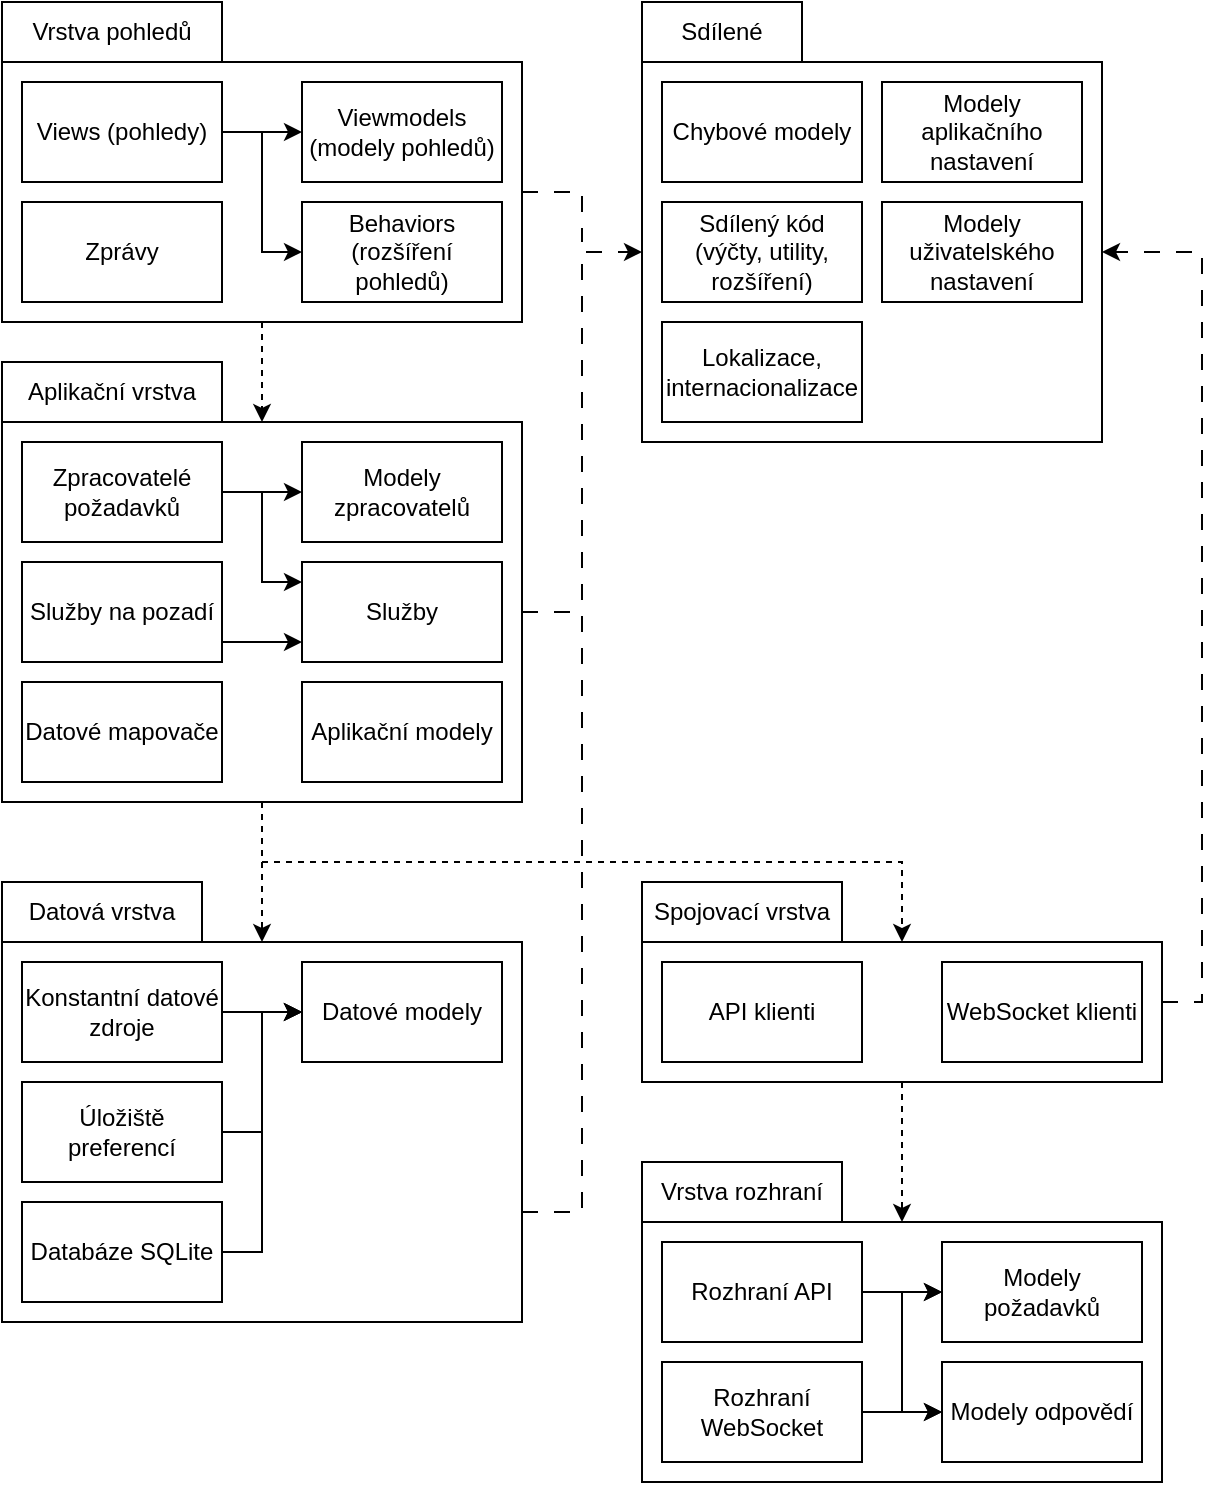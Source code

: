 <mxfile version="22.1.11" type="device">
  <diagram name="Stránka-1" id="F2LgC2aZW1T2FGSyBDbB">
    <mxGraphModel dx="1434" dy="746" grid="1" gridSize="10" guides="1" tooltips="1" connect="1" arrows="1" fold="1" page="1" pageScale="1" pageWidth="827" pageHeight="1169" math="0" shadow="0">
      <root>
        <mxCell id="0" />
        <mxCell id="1" parent="0" />
        <mxCell id="WUrK4cec4CjNZq7T6CpB-1" value="Vrstva pohledů" style="rounded=0;whiteSpace=wrap;html=1;" parent="1" vertex="1">
          <mxGeometry width="110" height="30" as="geometry" />
        </mxCell>
        <mxCell id="WUrK4cec4CjNZq7T6CpB-49" style="edgeStyle=orthogonalEdgeStyle;rounded=0;orthogonalLoop=1;jettySize=auto;html=1;dashed=1;" parent="1" source="WUrK4cec4CjNZq7T6CpB-2" target="WUrK4cec4CjNZq7T6CpB-19" edge="1">
          <mxGeometry relative="1" as="geometry" />
        </mxCell>
        <mxCell id="WUrK4cec4CjNZq7T6CpB-80" style="edgeStyle=orthogonalEdgeStyle;rounded=0;orthogonalLoop=1;jettySize=auto;html=1;dashed=1;dashPattern=8 8;endArrow=none;endFill=0;" parent="1" source="WUrK4cec4CjNZq7T6CpB-2" edge="1">
          <mxGeometry relative="1" as="geometry">
            <mxPoint x="290" y="120" as="targetPoint" />
            <Array as="points">
              <mxPoint x="290" y="95" />
            </Array>
          </mxGeometry>
        </mxCell>
        <mxCell id="WUrK4cec4CjNZq7T6CpB-2" value="" style="rounded=0;whiteSpace=wrap;html=1;fillColor=none;" parent="1" vertex="1">
          <mxGeometry y="30" width="260" height="130" as="geometry" />
        </mxCell>
        <mxCell id="WUrK4cec4CjNZq7T6CpB-5" style="edgeStyle=orthogonalEdgeStyle;rounded=0;orthogonalLoop=1;jettySize=auto;html=1;" parent="1" source="WUrK4cec4CjNZq7T6CpB-3" target="WUrK4cec4CjNZq7T6CpB-4" edge="1">
          <mxGeometry relative="1" as="geometry" />
        </mxCell>
        <mxCell id="WUrK4cec4CjNZq7T6CpB-7" style="edgeStyle=orthogonalEdgeStyle;rounded=0;orthogonalLoop=1;jettySize=auto;html=1;" parent="1" source="WUrK4cec4CjNZq7T6CpB-3" target="WUrK4cec4CjNZq7T6CpB-6" edge="1">
          <mxGeometry relative="1" as="geometry">
            <Array as="points">
              <mxPoint x="130" y="65" />
              <mxPoint x="130" y="125" />
            </Array>
          </mxGeometry>
        </mxCell>
        <mxCell id="WUrK4cec4CjNZq7T6CpB-3" value="Views (pohledy)" style="rounded=0;whiteSpace=wrap;html=1;" parent="1" vertex="1">
          <mxGeometry x="10" y="40" width="100" height="50" as="geometry" />
        </mxCell>
        <mxCell id="WUrK4cec4CjNZq7T6CpB-4" value="Viewmodels (modely pohledů)" style="rounded=0;whiteSpace=wrap;html=1;" parent="1" vertex="1">
          <mxGeometry x="150" y="40" width="100" height="50" as="geometry" />
        </mxCell>
        <mxCell id="WUrK4cec4CjNZq7T6CpB-6" value="Behaviors&lt;br&gt;(rozšíření pohledů)" style="rounded=0;whiteSpace=wrap;html=1;" parent="1" vertex="1">
          <mxGeometry x="150" y="100" width="100" height="50" as="geometry" />
        </mxCell>
        <mxCell id="WUrK4cec4CjNZq7T6CpB-8" value="Vrstva rozhraní" style="rounded=0;whiteSpace=wrap;html=1;" parent="1" vertex="1">
          <mxGeometry x="320" y="580" width="100" height="30" as="geometry" />
        </mxCell>
        <mxCell id="WUrK4cec4CjNZq7T6CpB-9" value="" style="rounded=0;whiteSpace=wrap;html=1;fillColor=none;" parent="1" vertex="1">
          <mxGeometry x="320" y="610" width="260" height="130" as="geometry" />
        </mxCell>
        <mxCell id="WUrK4cec4CjNZq7T6CpB-10" style="edgeStyle=orthogonalEdgeStyle;rounded=0;orthogonalLoop=1;jettySize=auto;html=1;dashed=1;" parent="1" source="WUrK4cec4CjNZq7T6CpB-12" target="WUrK4cec4CjNZq7T6CpB-16" edge="1">
          <mxGeometry relative="1" as="geometry" />
        </mxCell>
        <mxCell id="WUrK4cec4CjNZq7T6CpB-11" style="edgeStyle=orthogonalEdgeStyle;rounded=0;orthogonalLoop=1;jettySize=auto;html=1;" parent="1" source="WUrK4cec4CjNZq7T6CpB-12" target="WUrK4cec4CjNZq7T6CpB-17" edge="1">
          <mxGeometry relative="1" as="geometry">
            <Array as="points">
              <mxPoint x="450" y="645" />
              <mxPoint x="450" y="705" />
            </Array>
          </mxGeometry>
        </mxCell>
        <mxCell id="WUrK4cec4CjNZq7T6CpB-12" value="Rozhraní API" style="rounded=0;whiteSpace=wrap;html=1;" parent="1" vertex="1">
          <mxGeometry x="330" y="620" width="100" height="50" as="geometry" />
        </mxCell>
        <mxCell id="WUrK4cec4CjNZq7T6CpB-13" style="edgeStyle=orthogonalEdgeStyle;rounded=0;orthogonalLoop=1;jettySize=auto;html=1;" parent="1" source="WUrK4cec4CjNZq7T6CpB-15" target="WUrK4cec4CjNZq7T6CpB-16" edge="1">
          <mxGeometry relative="1" as="geometry">
            <Array as="points">
              <mxPoint x="450" y="705" />
              <mxPoint x="450" y="645" />
            </Array>
          </mxGeometry>
        </mxCell>
        <mxCell id="WUrK4cec4CjNZq7T6CpB-14" style="edgeStyle=orthogonalEdgeStyle;rounded=0;orthogonalLoop=1;jettySize=auto;html=1;dashed=1;" parent="1" source="WUrK4cec4CjNZq7T6CpB-15" target="WUrK4cec4CjNZq7T6CpB-17" edge="1">
          <mxGeometry relative="1" as="geometry" />
        </mxCell>
        <mxCell id="WUrK4cec4CjNZq7T6CpB-15" value="Rozhraní WebSocket" style="rounded=0;whiteSpace=wrap;html=1;" parent="1" vertex="1">
          <mxGeometry x="330" y="680" width="100" height="50" as="geometry" />
        </mxCell>
        <mxCell id="WUrK4cec4CjNZq7T6CpB-16" value="Modely požadavků" style="rounded=0;whiteSpace=wrap;html=1;" parent="1" vertex="1">
          <mxGeometry x="470" y="620" width="100" height="50" as="geometry" />
        </mxCell>
        <mxCell id="WUrK4cec4CjNZq7T6CpB-17" value="Modely odpovědí" style="rounded=0;whiteSpace=wrap;html=1;" parent="1" vertex="1">
          <mxGeometry x="470" y="680" width="100" height="50" as="geometry" />
        </mxCell>
        <mxCell id="WUrK4cec4CjNZq7T6CpB-18" value="Aplikační vrstva" style="rounded=0;whiteSpace=wrap;html=1;" parent="1" vertex="1">
          <mxGeometry y="180" width="110" height="30" as="geometry" />
        </mxCell>
        <mxCell id="WUrK4cec4CjNZq7T6CpB-50" style="edgeStyle=orthogonalEdgeStyle;rounded=0;orthogonalLoop=1;jettySize=auto;html=1;dashed=1;" parent="1" source="WUrK4cec4CjNZq7T6CpB-19" target="WUrK4cec4CjNZq7T6CpB-32" edge="1">
          <mxGeometry relative="1" as="geometry" />
        </mxCell>
        <mxCell id="WUrK4cec4CjNZq7T6CpB-72" style="edgeStyle=orthogonalEdgeStyle;rounded=0;orthogonalLoop=1;jettySize=auto;html=1;dashed=1;" parent="1" source="WUrK4cec4CjNZq7T6CpB-19" target="WUrK4cec4CjNZq7T6CpB-59" edge="1">
          <mxGeometry relative="1" as="geometry">
            <Array as="points">
              <mxPoint x="130" y="430" />
              <mxPoint x="450" y="430" />
            </Array>
          </mxGeometry>
        </mxCell>
        <mxCell id="WUrK4cec4CjNZq7T6CpB-81" style="edgeStyle=orthogonalEdgeStyle;rounded=0;orthogonalLoop=1;jettySize=auto;html=1;dashed=1;dashPattern=8 8;endArrow=none;endFill=0;" parent="1" source="WUrK4cec4CjNZq7T6CpB-19" edge="1">
          <mxGeometry relative="1" as="geometry">
            <mxPoint x="290" y="305" as="targetPoint" />
          </mxGeometry>
        </mxCell>
        <mxCell id="WUrK4cec4CjNZq7T6CpB-19" value="" style="rounded=0;whiteSpace=wrap;html=1;fillColor=none;" parent="1" vertex="1">
          <mxGeometry y="210" width="260" height="190" as="geometry" />
        </mxCell>
        <mxCell id="WUrK4cec4CjNZq7T6CpB-20" value="Služby" style="rounded=0;whiteSpace=wrap;html=1;" parent="1" vertex="1">
          <mxGeometry x="150" y="280" width="100" height="50" as="geometry" />
        </mxCell>
        <mxCell id="WUrK4cec4CjNZq7T6CpB-22" style="edgeStyle=orthogonalEdgeStyle;rounded=0;orthogonalLoop=1;jettySize=auto;html=1;" parent="1" source="WUrK4cec4CjNZq7T6CpB-21" target="WUrK4cec4CjNZq7T6CpB-20" edge="1">
          <mxGeometry relative="1" as="geometry">
            <Array as="points">
              <mxPoint x="130" y="320" />
              <mxPoint x="130" y="320" />
            </Array>
          </mxGeometry>
        </mxCell>
        <mxCell id="WUrK4cec4CjNZq7T6CpB-21" value="Služby na pozadí" style="rounded=0;whiteSpace=wrap;html=1;" parent="1" vertex="1">
          <mxGeometry x="10" y="280" width="100" height="50" as="geometry" />
        </mxCell>
        <mxCell id="WUrK4cec4CjNZq7T6CpB-23" value="Zprávy" style="rounded=0;whiteSpace=wrap;html=1;" parent="1" vertex="1">
          <mxGeometry x="10" y="100" width="100" height="50" as="geometry" />
        </mxCell>
        <mxCell id="WUrK4cec4CjNZq7T6CpB-24" value="Sdílené" style="rounded=0;whiteSpace=wrap;html=1;" parent="1" vertex="1">
          <mxGeometry x="320" width="80" height="30" as="geometry" />
        </mxCell>
        <mxCell id="WUrK4cec4CjNZq7T6CpB-25" value="" style="rounded=0;whiteSpace=wrap;html=1;fillColor=none;" parent="1" vertex="1">
          <mxGeometry x="320" y="30" width="230" height="190" as="geometry" />
        </mxCell>
        <mxCell id="WUrK4cec4CjNZq7T6CpB-26" value="Chybové modely" style="rounded=0;whiteSpace=wrap;html=1;" parent="1" vertex="1">
          <mxGeometry x="330" y="40" width="100" height="50" as="geometry" />
        </mxCell>
        <mxCell id="WUrK4cec4CjNZq7T6CpB-27" value="Modely aplikačního nastavení" style="rounded=0;whiteSpace=wrap;html=1;" parent="1" vertex="1">
          <mxGeometry x="440" y="40" width="100" height="50" as="geometry" />
        </mxCell>
        <mxCell id="WUrK4cec4CjNZq7T6CpB-28" value="Sdílený kód (výčty, utility, rozšíření)" style="rounded=0;whiteSpace=wrap;html=1;" parent="1" vertex="1">
          <mxGeometry x="330" y="100" width="100" height="50" as="geometry" />
        </mxCell>
        <mxCell id="WUrK4cec4CjNZq7T6CpB-29" value="Lokalizace, internacionalizace" style="rounded=0;whiteSpace=wrap;html=1;" parent="1" vertex="1">
          <mxGeometry x="330" y="160" width="100" height="50" as="geometry" />
        </mxCell>
        <mxCell id="WUrK4cec4CjNZq7T6CpB-31" value="Datová vrstva" style="rounded=0;whiteSpace=wrap;html=1;" parent="1" vertex="1">
          <mxGeometry y="440" width="100" height="30" as="geometry" />
        </mxCell>
        <mxCell id="WUrK4cec4CjNZq7T6CpB-73" style="edgeStyle=orthogonalEdgeStyle;rounded=0;orthogonalLoop=1;jettySize=auto;html=1;dashed=1;dashPattern=8 8;" parent="1" source="WUrK4cec4CjNZq7T6CpB-32" target="WUrK4cec4CjNZq7T6CpB-25" edge="1">
          <mxGeometry relative="1" as="geometry">
            <Array as="points">
              <mxPoint x="290" y="605" />
              <mxPoint x="290" y="125" />
            </Array>
          </mxGeometry>
        </mxCell>
        <mxCell id="WUrK4cec4CjNZq7T6CpB-32" value="" style="rounded=0;whiteSpace=wrap;html=1;fillColor=none;" parent="1" vertex="1">
          <mxGeometry y="470" width="260" height="190" as="geometry" />
        </mxCell>
        <mxCell id="WUrK4cec4CjNZq7T6CpB-68" style="edgeStyle=orthogonalEdgeStyle;rounded=0;orthogonalLoop=1;jettySize=auto;html=1;" parent="1" source="WUrK4cec4CjNZq7T6CpB-33" target="WUrK4cec4CjNZq7T6CpB-65" edge="1">
          <mxGeometry relative="1" as="geometry" />
        </mxCell>
        <mxCell id="WUrK4cec4CjNZq7T6CpB-33" value="Konstantní datové zdroje" style="rounded=0;whiteSpace=wrap;html=1;" parent="1" vertex="1">
          <mxGeometry x="10" y="480" width="100" height="50" as="geometry" />
        </mxCell>
        <mxCell id="WUrK4cec4CjNZq7T6CpB-37" style="edgeStyle=orthogonalEdgeStyle;rounded=0;orthogonalLoop=1;jettySize=auto;html=1;" parent="1" source="WUrK4cec4CjNZq7T6CpB-36" target="WUrK4cec4CjNZq7T6CpB-20" edge="1">
          <mxGeometry relative="1" as="geometry">
            <Array as="points">
              <mxPoint x="130" y="245" />
              <mxPoint x="130" y="290" />
            </Array>
          </mxGeometry>
        </mxCell>
        <mxCell id="WUrK4cec4CjNZq7T6CpB-39" style="edgeStyle=orthogonalEdgeStyle;rounded=0;orthogonalLoop=1;jettySize=auto;html=1;" parent="1" source="WUrK4cec4CjNZq7T6CpB-36" target="WUrK4cec4CjNZq7T6CpB-38" edge="1">
          <mxGeometry relative="1" as="geometry" />
        </mxCell>
        <mxCell id="WUrK4cec4CjNZq7T6CpB-36" value="Zpracovatelé požadavků" style="rounded=0;whiteSpace=wrap;html=1;" parent="1" vertex="1">
          <mxGeometry x="10" y="220" width="100" height="50" as="geometry" />
        </mxCell>
        <mxCell id="WUrK4cec4CjNZq7T6CpB-38" value="Modely zpracovatelů" style="rounded=0;whiteSpace=wrap;html=1;" parent="1" vertex="1">
          <mxGeometry x="150" y="220" width="100" height="50" as="geometry" />
        </mxCell>
        <mxCell id="WUrK4cec4CjNZq7T6CpB-58" value="Spojovací vrstva" style="rounded=0;whiteSpace=wrap;html=1;" parent="1" vertex="1">
          <mxGeometry x="320" y="440" width="100" height="30" as="geometry" />
        </mxCell>
        <mxCell id="WUrK4cec4CjNZq7T6CpB-62" style="edgeStyle=orthogonalEdgeStyle;rounded=0;orthogonalLoop=1;jettySize=auto;html=1;dashed=1;" parent="1" source="WUrK4cec4CjNZq7T6CpB-59" target="WUrK4cec4CjNZq7T6CpB-9" edge="1">
          <mxGeometry relative="1" as="geometry" />
        </mxCell>
        <mxCell id="WUrK4cec4CjNZq7T6CpB-74" style="edgeStyle=orthogonalEdgeStyle;rounded=0;orthogonalLoop=1;jettySize=auto;html=1;dashed=1;dashPattern=8 8;" parent="1" source="WUrK4cec4CjNZq7T6CpB-59" target="WUrK4cec4CjNZq7T6CpB-25" edge="1">
          <mxGeometry relative="1" as="geometry">
            <Array as="points">
              <mxPoint x="600" y="500" />
              <mxPoint x="600" y="125" />
            </Array>
          </mxGeometry>
        </mxCell>
        <mxCell id="WUrK4cec4CjNZq7T6CpB-59" value="" style="rounded=0;whiteSpace=wrap;html=1;fillColor=none;" parent="1" vertex="1">
          <mxGeometry x="320" y="470" width="260" height="70" as="geometry" />
        </mxCell>
        <mxCell id="WUrK4cec4CjNZq7T6CpB-60" value="API klienti" style="rounded=0;whiteSpace=wrap;html=1;" parent="1" vertex="1">
          <mxGeometry x="330" y="480" width="100" height="50" as="geometry" />
        </mxCell>
        <mxCell id="WUrK4cec4CjNZq7T6CpB-61" value="WebSocket klienti" style="rounded=0;whiteSpace=wrap;html=1;" parent="1" vertex="1">
          <mxGeometry x="470" y="480" width="100" height="50" as="geometry" />
        </mxCell>
        <mxCell id="WUrK4cec4CjNZq7T6CpB-69" style="edgeStyle=orthogonalEdgeStyle;rounded=0;orthogonalLoop=1;jettySize=auto;html=1;" parent="1" source="WUrK4cec4CjNZq7T6CpB-63" target="WUrK4cec4CjNZq7T6CpB-65" edge="1">
          <mxGeometry relative="1" as="geometry">
            <Array as="points">
              <mxPoint x="130" y="565" />
              <mxPoint x="130" y="505" />
            </Array>
          </mxGeometry>
        </mxCell>
        <mxCell id="WUrK4cec4CjNZq7T6CpB-63" value="Úložiště preferencí" style="rounded=0;whiteSpace=wrap;html=1;" parent="1" vertex="1">
          <mxGeometry x="10" y="540" width="100" height="50" as="geometry" />
        </mxCell>
        <mxCell id="WUrK4cec4CjNZq7T6CpB-70" style="edgeStyle=orthogonalEdgeStyle;rounded=0;orthogonalLoop=1;jettySize=auto;html=1;" parent="1" source="WUrK4cec4CjNZq7T6CpB-64" target="WUrK4cec4CjNZq7T6CpB-65" edge="1">
          <mxGeometry relative="1" as="geometry">
            <Array as="points">
              <mxPoint x="130" y="625" />
              <mxPoint x="130" y="505" />
            </Array>
          </mxGeometry>
        </mxCell>
        <mxCell id="WUrK4cec4CjNZq7T6CpB-64" value="Databáze SQLite" style="rounded=0;whiteSpace=wrap;html=1;" parent="1" vertex="1">
          <mxGeometry x="10" y="600" width="100" height="50" as="geometry" />
        </mxCell>
        <mxCell id="WUrK4cec4CjNZq7T6CpB-65" value="Datové modely" style="rounded=0;whiteSpace=wrap;html=1;" parent="1" vertex="1">
          <mxGeometry x="150" y="480" width="100" height="50" as="geometry" />
        </mxCell>
        <mxCell id="WUrK4cec4CjNZq7T6CpB-67" value="Modely uživatelského nastavení" style="rounded=0;whiteSpace=wrap;html=1;" parent="1" vertex="1">
          <mxGeometry x="440" y="100" width="100" height="50" as="geometry" />
        </mxCell>
        <mxCell id="WUrK4cec4CjNZq7T6CpB-75" value="Datové mapovače" style="rounded=0;whiteSpace=wrap;html=1;" parent="1" vertex="1">
          <mxGeometry x="10" y="340" width="100" height="50" as="geometry" />
        </mxCell>
        <mxCell id="WUrK4cec4CjNZq7T6CpB-76" value="Aplikační modely" style="rounded=0;whiteSpace=wrap;html=1;" parent="1" vertex="1">
          <mxGeometry x="150" y="340" width="100" height="50" as="geometry" />
        </mxCell>
      </root>
    </mxGraphModel>
  </diagram>
</mxfile>
